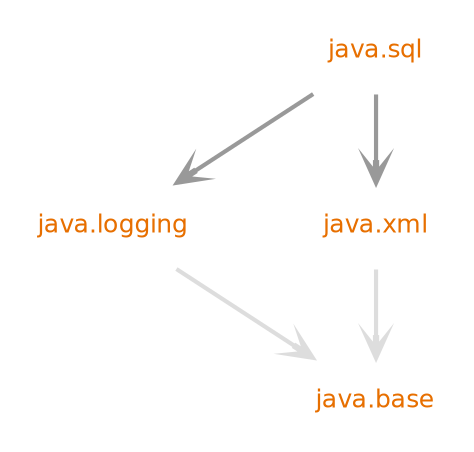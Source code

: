 digraph "java.sql" {
  nodesep=.5;
  ranksep=0.600000;
  pencolor=transparent;
  node [shape=plaintext, fontcolor="#000000", fontname="DejaVuSans", fontsize=12, margin=".2,.2"];
  edge [penwidth=2, color="#999999", arrowhead=open, arrowsize=1];
  {rank=same "java.logging","java.xml"}
  {rank=same "java.sql"}
  subgraph se {
  "java.base" [fontcolor="#e76f00", group=java];
  "java.logging" [fontcolor="#e76f00", group=java];
  "java.sql" [fontcolor="#e76f00", group=java];
  "java.xml" [fontcolor="#e76f00", group=java];
  }
  subgraph jdk {
  }
  "java.logging" -> "java.base" [color="#dddddd", weight=10];
  "java.sql" -> "java.logging" [weight=10];
  "java.sql" -> "java.xml" [weight=10000];
  "java.xml" -> "java.base" [color="#dddddd", weight=10000];
}
